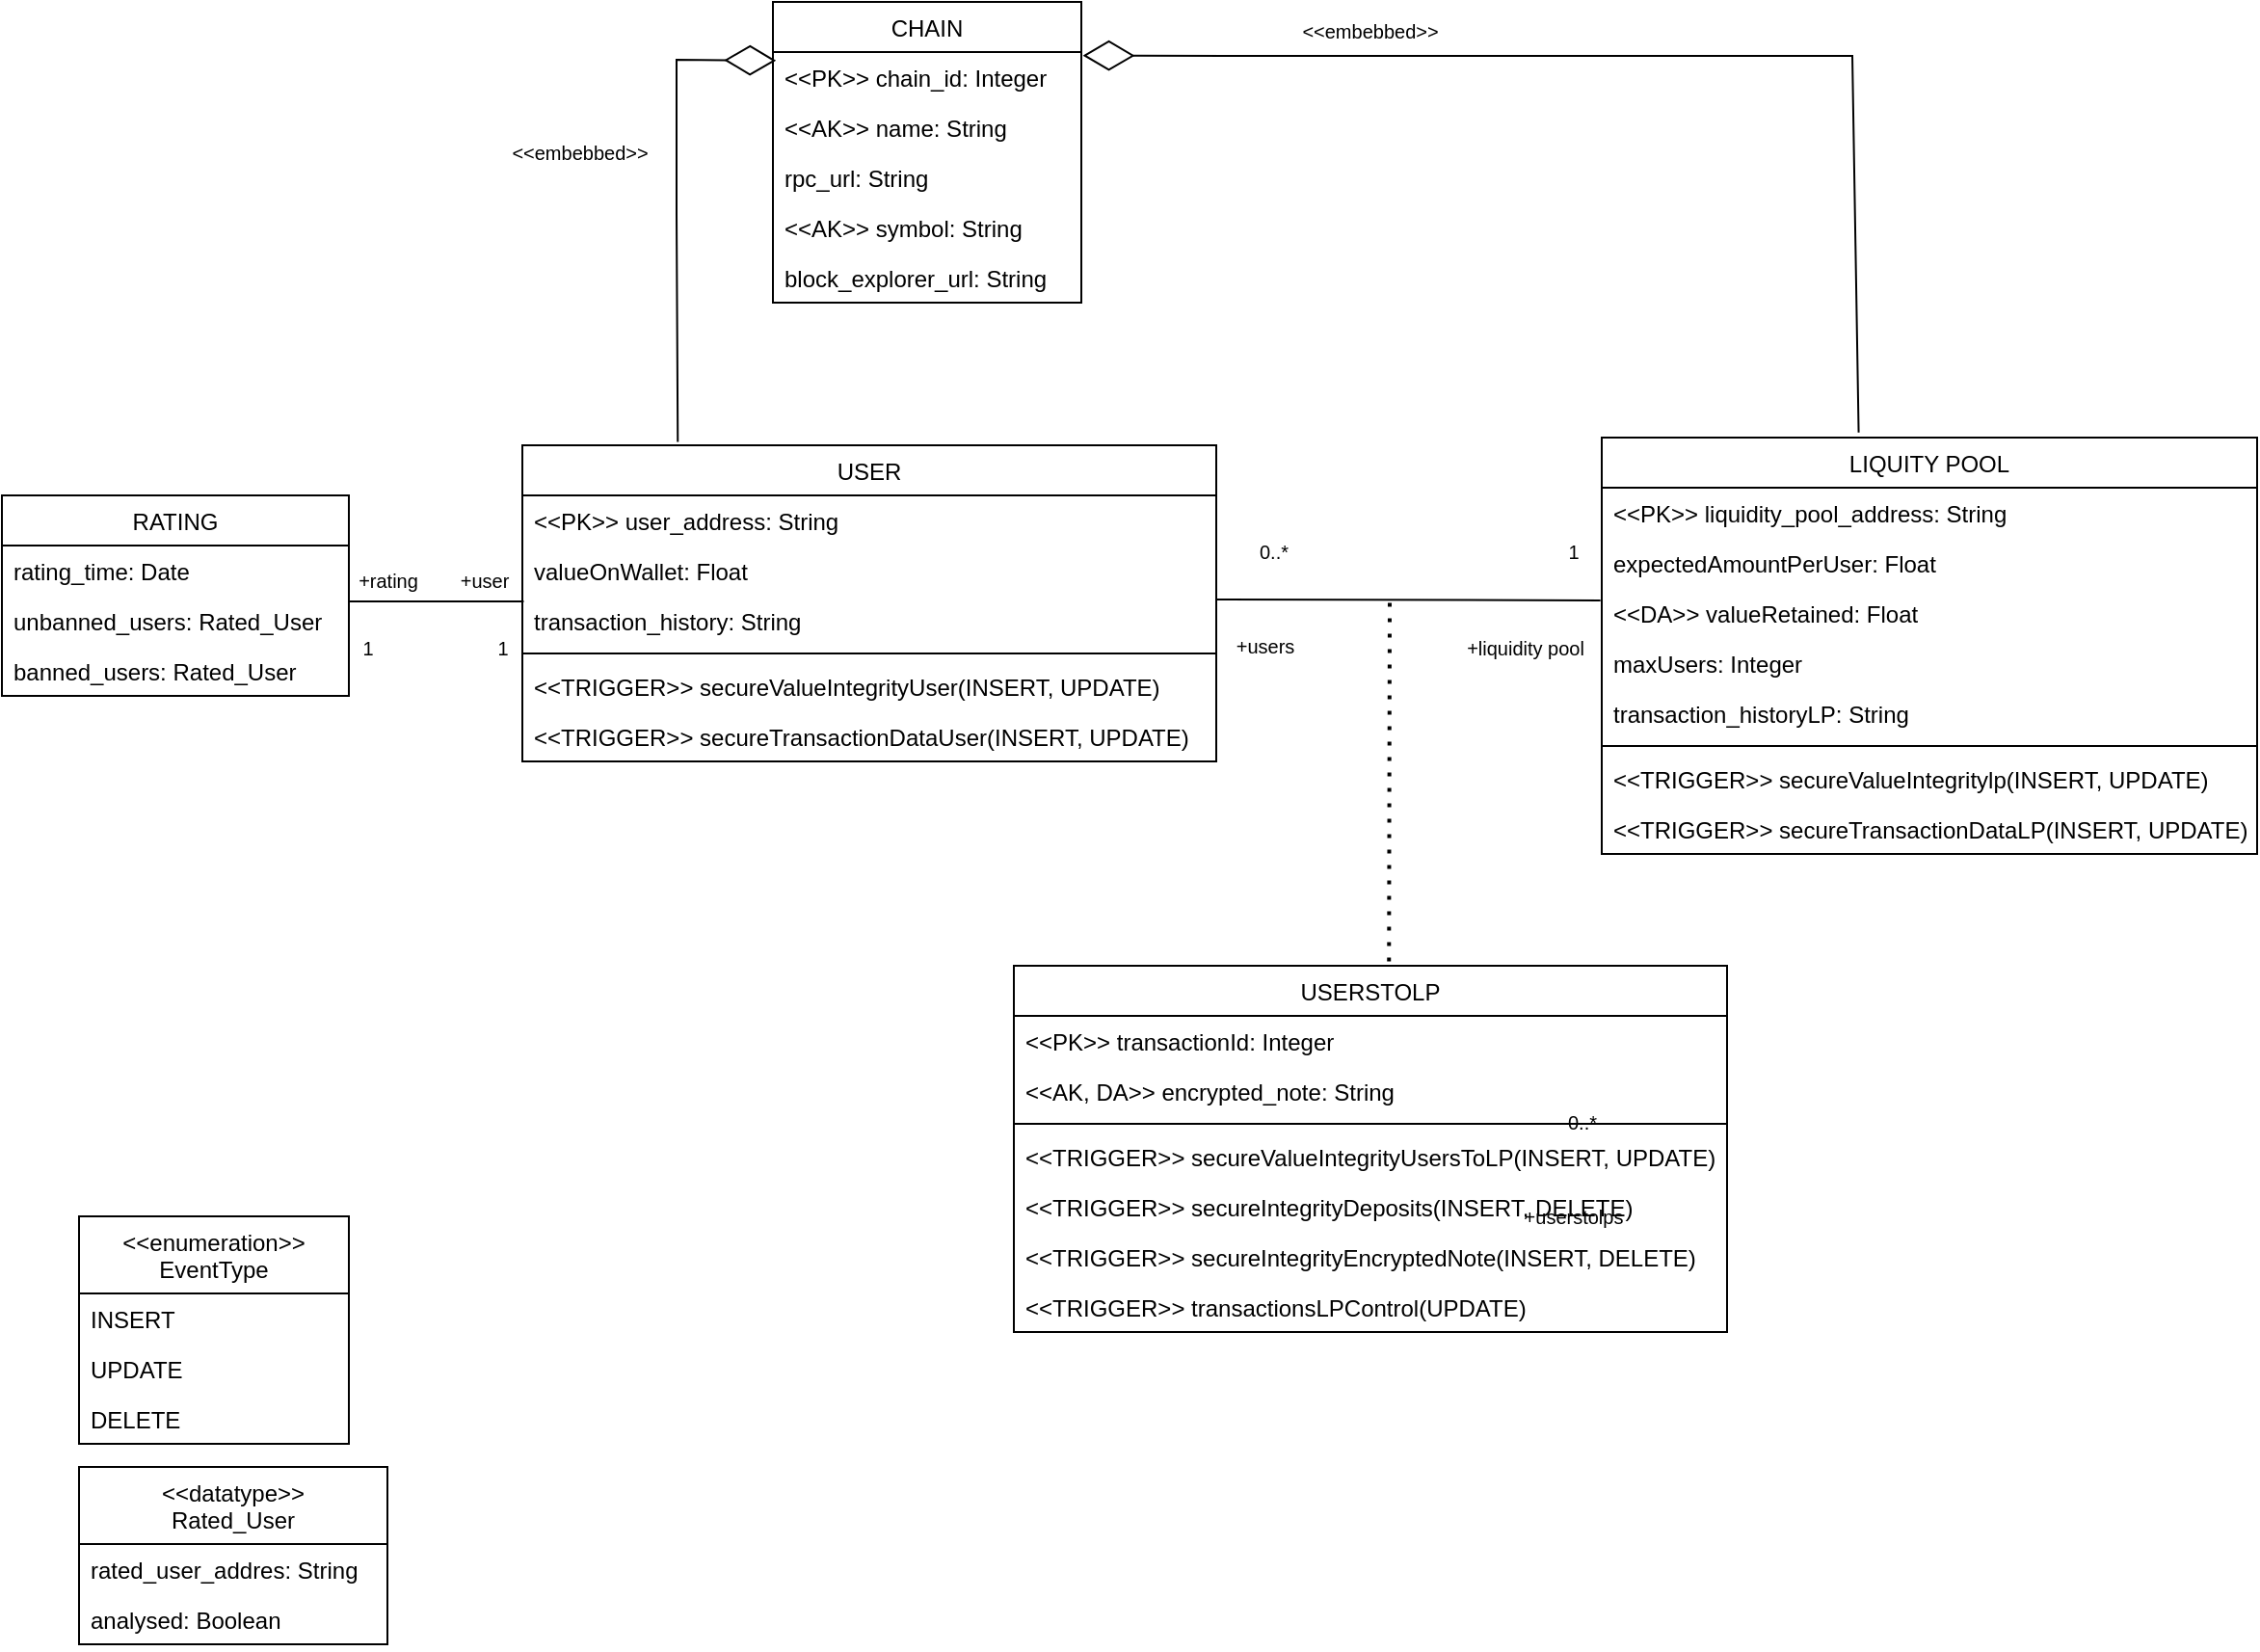 <mxfile>
    <diagram id="g4kw8oaRaJ-mgke7QkhF" name="Page-1">
        <mxGraphModel dx="565" dy="306" grid="1" gridSize="10" guides="1" tooltips="1" connect="1" arrows="1" fold="1" page="1" pageScale="1" pageWidth="850" pageHeight="1100" math="0" shadow="0">
            <root>
                <mxCell id="0"/>
                <mxCell id="1" parent="0"/>
                <mxCell id="jS7pmTFAnXbPjvUNpQEe-1" value="CHAIN" style="swimlane;fontStyle=0;childLayout=stackLayout;horizontal=1;startSize=26;fillColor=none;horizontalStack=0;resizeParent=1;resizeParentMax=0;resizeLast=0;collapsible=1;marginBottom=0;" parent="1" vertex="1">
                    <mxGeometry x="400" y="10" width="160" height="156" as="geometry"/>
                </mxCell>
                <mxCell id="jS7pmTFAnXbPjvUNpQEe-2" value="&lt;&lt;PK&gt;&gt; chain_id: Integer" style="text;strokeColor=none;fillColor=none;align=left;verticalAlign=top;spacingLeft=4;spacingRight=4;overflow=hidden;rotatable=0;points=[[0,0.5],[1,0.5]];portConstraint=eastwest;" parent="jS7pmTFAnXbPjvUNpQEe-1" vertex="1">
                    <mxGeometry y="26" width="160" height="26" as="geometry"/>
                </mxCell>
                <mxCell id="jS7pmTFAnXbPjvUNpQEe-3" value="&lt;&lt;AK&gt;&gt; name: String" style="text;strokeColor=none;fillColor=none;align=left;verticalAlign=top;spacingLeft=4;spacingRight=4;overflow=hidden;rotatable=0;points=[[0,0.5],[1,0.5]];portConstraint=eastwest;" parent="jS7pmTFAnXbPjvUNpQEe-1" vertex="1">
                    <mxGeometry y="52" width="160" height="26" as="geometry"/>
                </mxCell>
                <mxCell id="jS7pmTFAnXbPjvUNpQEe-4" value="rpc_url: String" style="text;strokeColor=none;fillColor=none;align=left;verticalAlign=top;spacingLeft=4;spacingRight=4;overflow=hidden;rotatable=0;points=[[0,0.5],[1,0.5]];portConstraint=eastwest;" parent="jS7pmTFAnXbPjvUNpQEe-1" vertex="1">
                    <mxGeometry y="78" width="160" height="26" as="geometry"/>
                </mxCell>
                <mxCell id="jS7pmTFAnXbPjvUNpQEe-5" value="&lt;&lt;AK&gt;&gt; symbol: String" style="text;strokeColor=none;fillColor=none;align=left;verticalAlign=top;spacingLeft=4;spacingRight=4;overflow=hidden;rotatable=0;points=[[0,0.5],[1,0.5]];portConstraint=eastwest;" parent="jS7pmTFAnXbPjvUNpQEe-1" vertex="1">
                    <mxGeometry y="104" width="160" height="26" as="geometry"/>
                </mxCell>
                <mxCell id="jS7pmTFAnXbPjvUNpQEe-6" value="block_explorer_url: String" style="text;strokeColor=none;fillColor=none;align=left;verticalAlign=top;spacingLeft=4;spacingRight=4;overflow=hidden;rotatable=0;points=[[0,0.5],[1,0.5]];portConstraint=eastwest;" parent="jS7pmTFAnXbPjvUNpQEe-1" vertex="1">
                    <mxGeometry y="130" width="160" height="26" as="geometry"/>
                </mxCell>
                <mxCell id="jS7pmTFAnXbPjvUNpQEe-7" value="USER" style="swimlane;fontStyle=0;childLayout=stackLayout;horizontal=1;startSize=26;fillColor=none;horizontalStack=0;resizeParent=1;resizeParentMax=0;resizeLast=0;collapsible=1;marginBottom=0;" parent="1" vertex="1">
                    <mxGeometry x="270" y="240" width="360" height="164" as="geometry"/>
                </mxCell>
                <mxCell id="jS7pmTFAnXbPjvUNpQEe-8" value="&lt;&lt;PK&gt;&gt; user_address: String" style="text;strokeColor=none;fillColor=none;align=left;verticalAlign=top;spacingLeft=4;spacingRight=4;overflow=hidden;rotatable=0;points=[[0,0.5],[1,0.5]];portConstraint=eastwest;" parent="jS7pmTFAnXbPjvUNpQEe-7" vertex="1">
                    <mxGeometry y="26" width="360" height="26" as="geometry"/>
                </mxCell>
                <mxCell id="jS7pmTFAnXbPjvUNpQEe-9" value="valueOnWallet: Float" style="text;strokeColor=none;fillColor=none;align=left;verticalAlign=top;spacingLeft=4;spacingRight=4;overflow=hidden;rotatable=0;points=[[0,0.5],[1,0.5]];portConstraint=eastwest;" parent="jS7pmTFAnXbPjvUNpQEe-7" vertex="1">
                    <mxGeometry y="52" width="360" height="26" as="geometry"/>
                </mxCell>
                <mxCell id="jS7pmTFAnXbPjvUNpQEe-10" value="transaction_history: String" style="text;strokeColor=none;fillColor=none;align=left;verticalAlign=top;spacingLeft=4;spacingRight=4;overflow=hidden;rotatable=0;points=[[0,0.5],[1,0.5]];portConstraint=eastwest;" parent="jS7pmTFAnXbPjvUNpQEe-7" vertex="1">
                    <mxGeometry y="78" width="360" height="26" as="geometry"/>
                </mxCell>
                <mxCell id="yZZTcFI_SU7rmwGxYGii-50" value="" style="line;strokeWidth=1;fillColor=none;align=left;verticalAlign=middle;spacingTop=-1;spacingLeft=3;spacingRight=3;rotatable=0;labelPosition=right;points=[];portConstraint=eastwest;strokeColor=inherit;" parent="jS7pmTFAnXbPjvUNpQEe-7" vertex="1">
                    <mxGeometry y="104" width="360" height="8" as="geometry"/>
                </mxCell>
                <mxCell id="14" value="&lt;&lt;TRIGGER&gt;&gt; secureValueIntegrityUser(INSERT, UPDATE)&#10;" style="text;strokeColor=none;fillColor=none;align=left;verticalAlign=top;spacingLeft=4;spacingRight=4;overflow=hidden;rotatable=0;points=[[0,0.5],[1,0.5]];portConstraint=eastwest;" parent="jS7pmTFAnXbPjvUNpQEe-7" vertex="1">
                    <mxGeometry y="112" width="360" height="26" as="geometry"/>
                </mxCell>
                <mxCell id="23" value="&lt;&lt;TRIGGER&gt;&gt; secureTransactionDataUser(INSERT, UPDATE)&#10;" style="text;strokeColor=none;fillColor=none;align=left;verticalAlign=top;spacingLeft=4;spacingRight=4;overflow=hidden;rotatable=0;points=[[0,0.5],[1,0.5]];portConstraint=eastwest;" parent="jS7pmTFAnXbPjvUNpQEe-7" vertex="1">
                    <mxGeometry y="138" width="360" height="26" as="geometry"/>
                </mxCell>
                <mxCell id="jS7pmTFAnXbPjvUNpQEe-11" value="LIQUITY POOL" style="swimlane;fontStyle=0;childLayout=stackLayout;horizontal=1;startSize=26;fillColor=none;horizontalStack=0;resizeParent=1;resizeParentMax=0;resizeLast=0;collapsible=1;marginBottom=0;" parent="1" vertex="1">
                    <mxGeometry x="830" y="236" width="340" height="216" as="geometry"/>
                </mxCell>
                <mxCell id="jS7pmTFAnXbPjvUNpQEe-12" value="&lt;&lt;PK&gt;&gt; liquidity_pool_address: String" style="text;strokeColor=none;fillColor=none;align=left;verticalAlign=top;spacingLeft=4;spacingRight=4;overflow=hidden;rotatable=0;points=[[0,0.5],[1,0.5]];portConstraint=eastwest;" parent="jS7pmTFAnXbPjvUNpQEe-11" vertex="1">
                    <mxGeometry y="26" width="340" height="26" as="geometry"/>
                </mxCell>
                <mxCell id="dBKzSC_Uu9BnAOdMGFPG-2" value="expectedAmountPerUser: Float" style="text;strokeColor=none;fillColor=none;align=left;verticalAlign=top;spacingLeft=4;spacingRight=4;overflow=hidden;rotatable=0;points=[[0,0.5],[1,0.5]];portConstraint=eastwest;" parent="jS7pmTFAnXbPjvUNpQEe-11" vertex="1">
                    <mxGeometry y="52" width="340" height="26" as="geometry"/>
                </mxCell>
                <mxCell id="jS7pmTFAnXbPjvUNpQEe-14" value="&lt;&lt;DA&gt;&gt; valueRetained: Float" style="text;strokeColor=none;fillColor=none;align=left;verticalAlign=top;spacingLeft=4;spacingRight=4;overflow=hidden;rotatable=0;points=[[0,0.5],[1,0.5]];portConstraint=eastwest;" parent="jS7pmTFAnXbPjvUNpQEe-11" vertex="1">
                    <mxGeometry y="78" width="340" height="26" as="geometry"/>
                </mxCell>
                <mxCell id="jS7pmTFAnXbPjvUNpQEe-15" value="maxUsers: Integer" style="text;strokeColor=none;fillColor=none;align=left;verticalAlign=top;spacingLeft=4;spacingRight=4;overflow=hidden;rotatable=0;points=[[0,0.5],[1,0.5]];portConstraint=eastwest;" parent="jS7pmTFAnXbPjvUNpQEe-11" vertex="1">
                    <mxGeometry y="104" width="340" height="26" as="geometry"/>
                </mxCell>
                <mxCell id="2" value="transaction_historyLP: String" style="text;strokeColor=none;fillColor=none;align=left;verticalAlign=top;spacingLeft=4;spacingRight=4;overflow=hidden;rotatable=0;points=[[0,0.5],[1,0.5]];portConstraint=eastwest;" parent="jS7pmTFAnXbPjvUNpQEe-11" vertex="1">
                    <mxGeometry y="130" width="340" height="26" as="geometry"/>
                </mxCell>
                <mxCell id="yZZTcFI_SU7rmwGxYGii-49" value="" style="line;strokeWidth=1;fillColor=none;align=left;verticalAlign=middle;spacingTop=-1;spacingLeft=3;spacingRight=3;rotatable=0;labelPosition=right;points=[];portConstraint=eastwest;strokeColor=inherit;" parent="jS7pmTFAnXbPjvUNpQEe-11" vertex="1">
                    <mxGeometry y="156" width="340" height="8" as="geometry"/>
                </mxCell>
                <mxCell id="15" value="&lt;&lt;TRIGGER&gt;&gt; secureValueIntegritylp(INSERT, UPDATE)&#10;" style="text;strokeColor=none;fillColor=none;align=left;verticalAlign=top;spacingLeft=4;spacingRight=4;overflow=hidden;rotatable=0;points=[[0,0.5],[1,0.5]];portConstraint=eastwest;" parent="jS7pmTFAnXbPjvUNpQEe-11" vertex="1">
                    <mxGeometry y="164" width="340" height="26" as="geometry"/>
                </mxCell>
                <mxCell id="24" value="&lt;&lt;TRIGGER&gt;&gt; secureTransactionDataLP(INSERT, UPDATE)&#10;" style="text;strokeColor=none;fillColor=none;align=left;verticalAlign=top;spacingLeft=4;spacingRight=4;overflow=hidden;rotatable=0;points=[[0,0.5],[1,0.5]];portConstraint=eastwest;" parent="jS7pmTFAnXbPjvUNpQEe-11" vertex="1">
                    <mxGeometry y="190" width="340" height="26" as="geometry"/>
                </mxCell>
                <mxCell id="jS7pmTFAnXbPjvUNpQEe-44" value="&lt;&lt;enumeration&gt;&gt;&#10;EventType" style="swimlane;fontStyle=0;childLayout=stackLayout;horizontal=1;startSize=40;fillColor=none;horizontalStack=0;resizeParent=1;resizeParentMax=0;resizeLast=0;collapsible=1;marginBottom=0;" parent="1" vertex="1">
                    <mxGeometry x="40" y="640" width="140" height="118" as="geometry"/>
                </mxCell>
                <mxCell id="jS7pmTFAnXbPjvUNpQEe-45" value="INSERT" style="text;strokeColor=none;fillColor=none;align=left;verticalAlign=top;spacingLeft=4;spacingRight=4;overflow=hidden;rotatable=0;points=[[0,0.5],[1,0.5]];portConstraint=eastwest;" parent="jS7pmTFAnXbPjvUNpQEe-44" vertex="1">
                    <mxGeometry y="40" width="140" height="26" as="geometry"/>
                </mxCell>
                <mxCell id="jS7pmTFAnXbPjvUNpQEe-46" value="UPDATE" style="text;strokeColor=none;fillColor=none;align=left;verticalAlign=top;spacingLeft=4;spacingRight=4;overflow=hidden;rotatable=0;points=[[0,0.5],[1,0.5]];portConstraint=eastwest;" parent="jS7pmTFAnXbPjvUNpQEe-44" vertex="1">
                    <mxGeometry y="66" width="140" height="26" as="geometry"/>
                </mxCell>
                <mxCell id="jS7pmTFAnXbPjvUNpQEe-47" value="DELETE" style="text;strokeColor=none;fillColor=none;align=left;verticalAlign=top;spacingLeft=4;spacingRight=4;overflow=hidden;rotatable=0;points=[[0,0.5],[1,0.5]];portConstraint=eastwest;" parent="jS7pmTFAnXbPjvUNpQEe-44" vertex="1">
                    <mxGeometry y="92" width="140" height="26" as="geometry"/>
                </mxCell>
                <mxCell id="jS7pmTFAnXbPjvUNpQEe-55" value="&amp;lt;&amp;lt;embebbed&amp;gt;&amp;gt;" style="text;html=1;strokeColor=none;fillColor=none;align=center;verticalAlign=middle;whiteSpace=wrap;rounded=0;fontSize=10;" parent="1" vertex="1">
                    <mxGeometry x="670" y="10" width="80" height="30" as="geometry"/>
                </mxCell>
                <mxCell id="jS7pmTFAnXbPjvUNpQEe-56" value="&amp;lt;&amp;lt;embebbed&amp;gt;&amp;gt;" style="text;html=1;strokeColor=none;fillColor=none;align=center;verticalAlign=middle;whiteSpace=wrap;rounded=0;fontSize=10;" parent="1" vertex="1">
                    <mxGeometry x="260" y="73" width="80" height="30" as="geometry"/>
                </mxCell>
                <mxCell id="jS7pmTFAnXbPjvUNpQEe-71" value="0..*" style="text;html=1;strokeColor=none;fillColor=none;align=center;verticalAlign=middle;whiteSpace=wrap;rounded=0;fontSize=10;" parent="1" vertex="1">
                    <mxGeometry x="630" y="280" width="60" height="30" as="geometry"/>
                </mxCell>
                <mxCell id="jS7pmTFAnXbPjvUNpQEe-72" value="+users" style="text;html=1;align=center;verticalAlign=middle;resizable=0;points=[];autosize=1;strokeColor=none;fillColor=none;fontSize=10;" parent="1" vertex="1">
                    <mxGeometry x="630" y="329" width="50" height="30" as="geometry"/>
                </mxCell>
                <mxCell id="jS7pmTFAnXbPjvUNpQEe-73" value="1" style="text;html=1;align=center;verticalAlign=middle;resizable=0;points=[];autosize=1;strokeColor=none;fillColor=none;fontSize=10;" parent="1" vertex="1">
                    <mxGeometry x="800" y="280" width="30" height="30" as="geometry"/>
                </mxCell>
                <mxCell id="jS7pmTFAnXbPjvUNpQEe-74" value="+liquidity pool" style="text;html=1;align=center;verticalAlign=middle;resizable=0;points=[];autosize=1;strokeColor=none;fillColor=none;fontSize=10;" parent="1" vertex="1">
                    <mxGeometry x="750" y="335" width="80" height="20" as="geometry"/>
                </mxCell>
                <mxCell id="dBKzSC_Uu9BnAOdMGFPG-4" value="" style="endArrow=diamondThin;endFill=0;endSize=24;html=1;rounded=0;exitX=0.224;exitY=-0.011;exitDx=0;exitDy=0;entryX=0.01;entryY=0.17;entryDx=0;entryDy=0;entryPerimeter=0;exitPerimeter=0;" parent="1" source="jS7pmTFAnXbPjvUNpQEe-7" target="jS7pmTFAnXbPjvUNpQEe-2" edge="1">
                    <mxGeometry width="160" relative="1" as="geometry">
                        <mxPoint x="165" y="190" as="sourcePoint"/>
                        <mxPoint x="390" y="23" as="targetPoint"/>
                        <Array as="points">
                            <mxPoint x="350" y="120"/>
                            <mxPoint x="350" y="40"/>
                        </Array>
                    </mxGeometry>
                </mxCell>
                <mxCell id="dBKzSC_Uu9BnAOdMGFPG-5" value="" style="endArrow=diamondThin;endFill=0;endSize=24;html=1;rounded=0;exitX=0.392;exitY=-0.012;exitDx=0;exitDy=0;exitPerimeter=0;entryX=1.005;entryY=0.07;entryDx=0;entryDy=0;entryPerimeter=0;" parent="1" source="jS7pmTFAnXbPjvUNpQEe-11" target="jS7pmTFAnXbPjvUNpQEe-2" edge="1">
                    <mxGeometry width="160" relative="1" as="geometry">
                        <mxPoint x="550" y="120" as="sourcePoint"/>
                        <mxPoint x="710" y="120" as="targetPoint"/>
                        <Array as="points">
                            <mxPoint x="960" y="38"/>
                            <mxPoint x="640" y="38"/>
                        </Array>
                    </mxGeometry>
                </mxCell>
                <mxCell id="3" value="USERSTOLP" style="swimlane;fontStyle=0;childLayout=stackLayout;horizontal=1;startSize=26;fillColor=none;horizontalStack=0;resizeParent=1;resizeParentMax=0;resizeLast=0;collapsible=1;marginBottom=0;" parent="1" vertex="1">
                    <mxGeometry x="525" y="510" width="370" height="190" as="geometry"/>
                </mxCell>
                <mxCell id="4" value="&lt;&lt;PK&gt;&gt; transactionId: Integer" style="text;strokeColor=none;fillColor=none;align=left;verticalAlign=top;spacingLeft=4;spacingRight=4;overflow=hidden;rotatable=0;points=[[0,0.5],[1,0.5]];portConstraint=eastwest;" parent="3" vertex="1">
                    <mxGeometry y="26" width="370" height="26" as="geometry"/>
                </mxCell>
                <mxCell id="5" value="&lt;&lt;AK, DA&gt;&gt; encrypted_note: String" style="text;strokeColor=none;fillColor=none;align=left;verticalAlign=top;spacingLeft=4;spacingRight=4;overflow=hidden;rotatable=0;points=[[0,0.5],[1,0.5]];portConstraint=eastwest;strokeWidth=1;perimeterSpacing=1;rounded=0;" parent="3" vertex="1">
                    <mxGeometry y="52" width="370" height="26" as="geometry"/>
                </mxCell>
                <mxCell id="yZZTcFI_SU7rmwGxYGii-47" value="" style="line;strokeWidth=1;fillColor=none;align=left;verticalAlign=middle;spacingTop=-1;spacingLeft=3;spacingRight=3;rotatable=0;labelPosition=right;points=[];portConstraint=eastwest;strokeColor=inherit;" parent="3" vertex="1">
                    <mxGeometry y="78" width="370" height="8" as="geometry"/>
                </mxCell>
                <mxCell id="13" value="&lt;&lt;TRIGGER&gt;&gt; secureValueIntegrityUsersToLP(INSERT, UPDATE)&#10;" style="text;strokeColor=none;fillColor=none;align=left;verticalAlign=top;spacingLeft=4;spacingRight=4;overflow=hidden;rotatable=0;points=[[0,0.5],[1,0.5]];portConstraint=eastwest;" parent="3" vertex="1">
                    <mxGeometry y="86" width="370" height="26" as="geometry"/>
                </mxCell>
                <mxCell id="19" value="&lt;&lt;TRIGGER&gt;&gt; secureIntegrityDeposits(INSERT, DELETE)&#10;" style="text;strokeColor=none;fillColor=none;align=left;verticalAlign=top;spacingLeft=4;spacingRight=4;overflow=hidden;rotatable=0;points=[[0,0.5],[1,0.5]];portConstraint=eastwest;" parent="3" vertex="1">
                    <mxGeometry y="112" width="370" height="26" as="geometry"/>
                </mxCell>
                <mxCell id="20" value="&lt;&lt;TRIGGER&gt;&gt; secureIntegrityEncryptedNote(INSERT, DELETE)&#10;" style="text;strokeColor=none;fillColor=none;align=left;verticalAlign=top;spacingLeft=4;spacingRight=4;overflow=hidden;rotatable=0;points=[[0,0.5],[1,0.5]];portConstraint=eastwest;" parent="3" vertex="1">
                    <mxGeometry y="138" width="370" height="26" as="geometry"/>
                </mxCell>
                <mxCell id="21" value="&lt;&lt;TRIGGER&gt;&gt; transactionsLPControl(UPDATE)&#10;" style="text;strokeColor=none;fillColor=none;align=left;verticalAlign=top;spacingLeft=4;spacingRight=4;overflow=hidden;rotatable=0;points=[[0,0.5],[1,0.5]];portConstraint=eastwest;" parent="3" vertex="1">
                    <mxGeometry y="164" width="370" height="26" as="geometry"/>
                </mxCell>
                <mxCell id="11" value="0..*" style="text;html=1;strokeColor=none;fillColor=none;align=center;verticalAlign=middle;whiteSpace=wrap;rounded=0;fontSize=10;" parent="1" vertex="1">
                    <mxGeometry x="790" y="576" width="60" height="30" as="geometry"/>
                </mxCell>
                <mxCell id="12" value="+userstolps" style="text;html=1;align=center;verticalAlign=middle;resizable=0;points=[];autosize=1;strokeColor=none;fillColor=none;fontSize=10;" parent="1" vertex="1">
                    <mxGeometry x="780" y="630" width="70" height="20" as="geometry"/>
                </mxCell>
                <mxCell id="25" value="&lt;&lt;datatype&gt;&gt;&#10;Rated_User" style="swimlane;fontStyle=0;childLayout=stackLayout;horizontal=1;startSize=40;fillColor=none;horizontalStack=0;resizeParent=1;resizeParentMax=0;resizeLast=0;collapsible=1;marginBottom=0;" parent="1" vertex="1">
                    <mxGeometry x="40" y="770" width="160" height="92" as="geometry"/>
                </mxCell>
                <mxCell id="27" value="rated_user_addres: String" style="text;strokeColor=none;fillColor=none;align=left;verticalAlign=top;spacingLeft=4;spacingRight=4;overflow=hidden;rotatable=0;points=[[0,0.5],[1,0.5]];portConstraint=eastwest;" parent="25" vertex="1">
                    <mxGeometry y="40" width="160" height="26" as="geometry"/>
                </mxCell>
                <mxCell id="28" value="analysed: Boolean" style="text;strokeColor=none;fillColor=none;align=left;verticalAlign=top;spacingLeft=4;spacingRight=4;overflow=hidden;rotatable=0;points=[[0,0.5],[1,0.5]];portConstraint=eastwest;" parent="25" vertex="1">
                    <mxGeometry y="66" width="160" height="26" as="geometry"/>
                </mxCell>
                <mxCell id="30" value="RATING" style="swimlane;fontStyle=0;childLayout=stackLayout;horizontal=1;startSize=26;fillColor=none;horizontalStack=0;resizeParent=1;resizeParentMax=0;resizeLast=0;collapsible=1;marginBottom=0;" parent="1" vertex="1">
                    <mxGeometry y="266" width="180" height="104" as="geometry"/>
                </mxCell>
                <mxCell id="31" value="rating_time: Date" style="text;strokeColor=none;fillColor=none;align=left;verticalAlign=top;spacingLeft=4;spacingRight=4;overflow=hidden;rotatable=0;points=[[0,0.5],[1,0.5]];portConstraint=eastwest;" parent="30" vertex="1">
                    <mxGeometry y="26" width="180" height="26" as="geometry"/>
                </mxCell>
                <mxCell id="32" value="unbanned_users: Rated_User" style="text;strokeColor=none;fillColor=none;align=left;verticalAlign=top;spacingLeft=4;spacingRight=4;overflow=hidden;rotatable=0;points=[[0,0.5],[1,0.5]];portConstraint=eastwest;" parent="30" vertex="1">
                    <mxGeometry y="52" width="180" height="26" as="geometry"/>
                </mxCell>
                <mxCell id="33" value="banned_users: Rated_User" style="text;strokeColor=none;fillColor=none;align=left;verticalAlign=top;spacingLeft=4;spacingRight=4;overflow=hidden;rotatable=0;points=[[0,0.5],[1,0.5]];portConstraint=eastwest;" parent="30" vertex="1">
                    <mxGeometry y="78" width="180" height="26" as="geometry"/>
                </mxCell>
                <mxCell id="37" value="" style="endArrow=none;html=1;exitX=0.002;exitY=0.114;exitDx=0;exitDy=0;exitPerimeter=0;" parent="1" source="jS7pmTFAnXbPjvUNpQEe-10" edge="1">
                    <mxGeometry width="50" height="50" relative="1" as="geometry">
                        <mxPoint x="420" y="608.932" as="sourcePoint"/>
                        <mxPoint x="180" y="321" as="targetPoint"/>
                        <Array as="points"/>
                    </mxGeometry>
                </mxCell>
                <mxCell id="39" value="1" style="text;html=1;strokeColor=none;fillColor=none;align=center;verticalAlign=middle;whiteSpace=wrap;rounded=0;fontSize=10;" parent="1" vertex="1">
                    <mxGeometry x="160" y="330" width="60" height="30" as="geometry"/>
                </mxCell>
                <mxCell id="40" value="1" style="text;html=1;strokeColor=none;fillColor=none;align=center;verticalAlign=middle;whiteSpace=wrap;rounded=0;fontSize=10;" parent="1" vertex="1">
                    <mxGeometry x="230" y="330" width="60" height="30" as="geometry"/>
                </mxCell>
                <mxCell id="41" value="+user" style="text;html=1;align=center;verticalAlign=middle;resizable=0;points=[];autosize=1;strokeColor=none;fillColor=none;fontSize=10;" parent="1" vertex="1">
                    <mxGeometry x="230" y="300" width="40" height="20" as="geometry"/>
                </mxCell>
                <mxCell id="42" value="+rating" style="text;html=1;align=center;verticalAlign=middle;resizable=0;points=[];autosize=1;strokeColor=none;fillColor=none;fontSize=10;" parent="1" vertex="1">
                    <mxGeometry x="175" y="300" width="50" height="20" as="geometry"/>
                </mxCell>
                <mxCell id="43" value="" style="endArrow=none;html=1;exitX=-0.002;exitY=0.248;exitDx=0;exitDy=0;exitPerimeter=0;" edge="1" parent="1" source="jS7pmTFAnXbPjvUNpQEe-14">
                    <mxGeometry width="50" height="50" relative="1" as="geometry">
                        <mxPoint x="720.72" y="320.004" as="sourcePoint"/>
                        <mxPoint x="630" y="320.04" as="targetPoint"/>
                        <Array as="points"/>
                    </mxGeometry>
                </mxCell>
                <mxCell id="44" value="" style="endArrow=none;dashed=1;html=1;dashPattern=1 3;strokeWidth=2;exitX=0.526;exitY=-0.012;exitDx=0;exitDy=0;exitPerimeter=0;" edge="1" parent="1" source="3">
                    <mxGeometry width="50" height="50" relative="1" as="geometry">
                        <mxPoint x="690" y="380" as="sourcePoint"/>
                        <mxPoint x="720" y="319" as="targetPoint"/>
                    </mxGeometry>
                </mxCell>
            </root>
        </mxGraphModel>
    </diagram>
</mxfile>